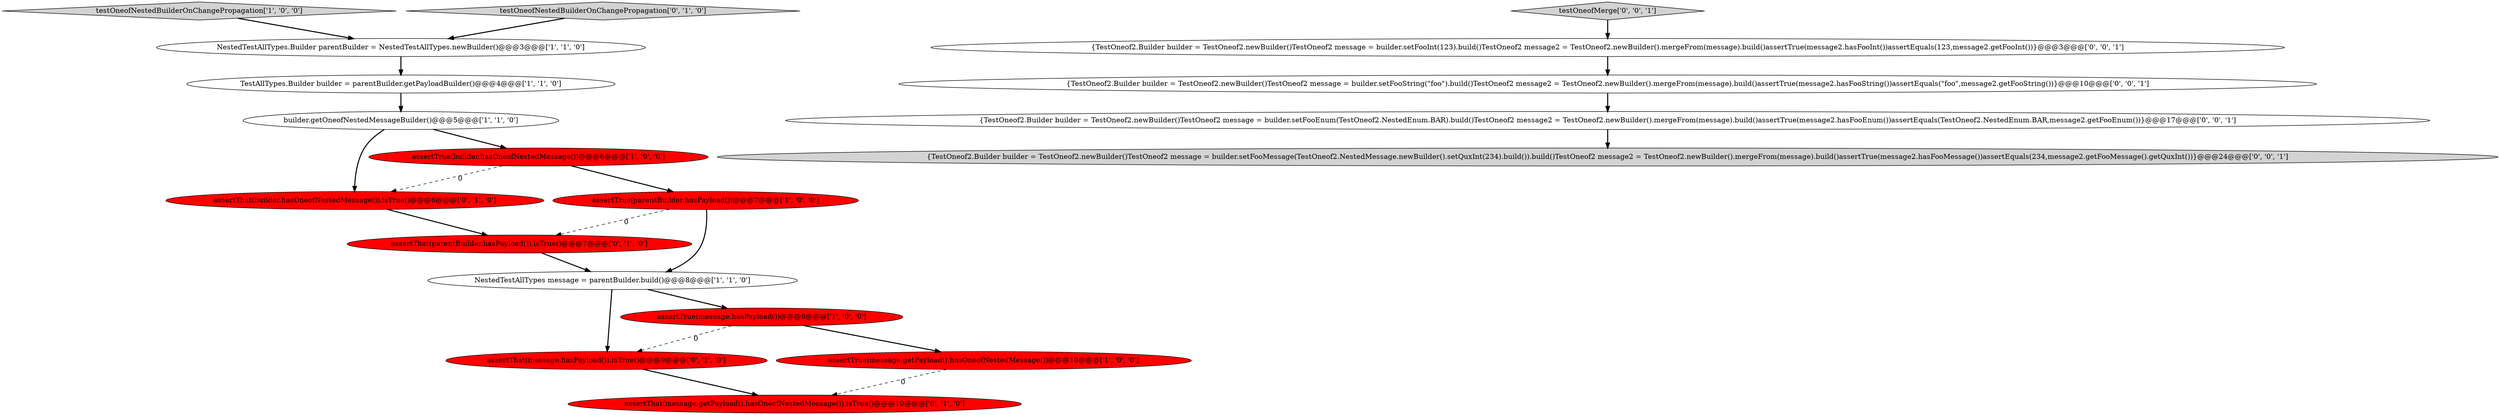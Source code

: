 digraph {
12 [style = filled, label = "assertThat(message.hasPayload()).isTrue()@@@9@@@['0', '1', '0']", fillcolor = red, shape = ellipse image = "AAA1AAABBB2BBB"];
14 [style = filled, label = "{TestOneof2.Builder builder = TestOneof2.newBuilder()TestOneof2 message = builder.setFooMessage(TestOneof2.NestedMessage.newBuilder().setQuxInt(234).build()).build()TestOneof2 message2 = TestOneof2.newBuilder().mergeFrom(message).build()assertTrue(message2.hasFooMessage())assertEquals(234,message2.getFooMessage().getQuxInt())}@@@24@@@['0', '0', '1']", fillcolor = lightgray, shape = ellipse image = "AAA0AAABBB3BBB"];
7 [style = filled, label = "TestAllTypes.Builder builder = parentBuilder.getPayloadBuilder()@@@4@@@['1', '1', '0']", fillcolor = white, shape = ellipse image = "AAA0AAABBB1BBB"];
4 [style = filled, label = "assertTrue(message.hasPayload())@@@9@@@['1', '0', '0']", fillcolor = red, shape = ellipse image = "AAA1AAABBB1BBB"];
9 [style = filled, label = "assertThat(builder.hasOneofNestedMessage()).isTrue()@@@6@@@['0', '1', '0']", fillcolor = red, shape = ellipse image = "AAA1AAABBB2BBB"];
10 [style = filled, label = "assertThat(parentBuilder.hasPayload()).isTrue()@@@7@@@['0', '1', '0']", fillcolor = red, shape = ellipse image = "AAA1AAABBB2BBB"];
15 [style = filled, label = "testOneofMerge['0', '0', '1']", fillcolor = lightgray, shape = diamond image = "AAA0AAABBB3BBB"];
3 [style = filled, label = "assertTrue(builder.hasOneofNestedMessage())@@@6@@@['1', '0', '0']", fillcolor = red, shape = ellipse image = "AAA1AAABBB1BBB"];
17 [style = filled, label = "{TestOneof2.Builder builder = TestOneof2.newBuilder()TestOneof2 message = builder.setFooEnum(TestOneof2.NestedEnum.BAR).build()TestOneof2 message2 = TestOneof2.newBuilder().mergeFrom(message).build()assertTrue(message2.hasFooEnum())assertEquals(TestOneof2.NestedEnum.BAR,message2.getFooEnum())}@@@17@@@['0', '0', '1']", fillcolor = white, shape = ellipse image = "AAA0AAABBB3BBB"];
1 [style = filled, label = "assertTrue(parentBuilder.hasPayload())@@@7@@@['1', '0', '0']", fillcolor = red, shape = ellipse image = "AAA1AAABBB1BBB"];
6 [style = filled, label = "builder.getOneofNestedMessageBuilder()@@@5@@@['1', '1', '0']", fillcolor = white, shape = ellipse image = "AAA0AAABBB1BBB"];
8 [style = filled, label = "testOneofNestedBuilderOnChangePropagation['1', '0', '0']", fillcolor = lightgray, shape = diamond image = "AAA0AAABBB1BBB"];
13 [style = filled, label = "assertThat(message.getPayload().hasOneofNestedMessage()).isTrue()@@@10@@@['0', '1', '0']", fillcolor = red, shape = ellipse image = "AAA1AAABBB2BBB"];
16 [style = filled, label = "{TestOneof2.Builder builder = TestOneof2.newBuilder()TestOneof2 message = builder.setFooInt(123).build()TestOneof2 message2 = TestOneof2.newBuilder().mergeFrom(message).build()assertTrue(message2.hasFooInt())assertEquals(123,message2.getFooInt())}@@@3@@@['0', '0', '1']", fillcolor = white, shape = ellipse image = "AAA0AAABBB3BBB"];
11 [style = filled, label = "testOneofNestedBuilderOnChangePropagation['0', '1', '0']", fillcolor = lightgray, shape = diamond image = "AAA0AAABBB2BBB"];
0 [style = filled, label = "NestedTestAllTypes message = parentBuilder.build()@@@8@@@['1', '1', '0']", fillcolor = white, shape = ellipse image = "AAA0AAABBB1BBB"];
18 [style = filled, label = "{TestOneof2.Builder builder = TestOneof2.newBuilder()TestOneof2 message = builder.setFooString(\"foo\").build()TestOneof2 message2 = TestOneof2.newBuilder().mergeFrom(message).build()assertTrue(message2.hasFooString())assertEquals(\"foo\",message2.getFooString())}@@@10@@@['0', '0', '1']", fillcolor = white, shape = ellipse image = "AAA0AAABBB3BBB"];
2 [style = filled, label = "assertTrue(message.getPayload().hasOneofNestedMessage())@@@10@@@['1', '0', '0']", fillcolor = red, shape = ellipse image = "AAA1AAABBB1BBB"];
5 [style = filled, label = "NestedTestAllTypes.Builder parentBuilder = NestedTestAllTypes.newBuilder()@@@3@@@['1', '1', '0']", fillcolor = white, shape = ellipse image = "AAA0AAABBB1BBB"];
6->3 [style = bold, label=""];
16->18 [style = bold, label=""];
3->1 [style = bold, label=""];
0->12 [style = bold, label=""];
18->17 [style = bold, label=""];
1->10 [style = dashed, label="0"];
1->0 [style = bold, label=""];
4->2 [style = bold, label=""];
9->10 [style = bold, label=""];
15->16 [style = bold, label=""];
4->12 [style = dashed, label="0"];
12->13 [style = bold, label=""];
11->5 [style = bold, label=""];
8->5 [style = bold, label=""];
3->9 [style = dashed, label="0"];
0->4 [style = bold, label=""];
17->14 [style = bold, label=""];
2->13 [style = dashed, label="0"];
10->0 [style = bold, label=""];
7->6 [style = bold, label=""];
5->7 [style = bold, label=""];
6->9 [style = bold, label=""];
}
